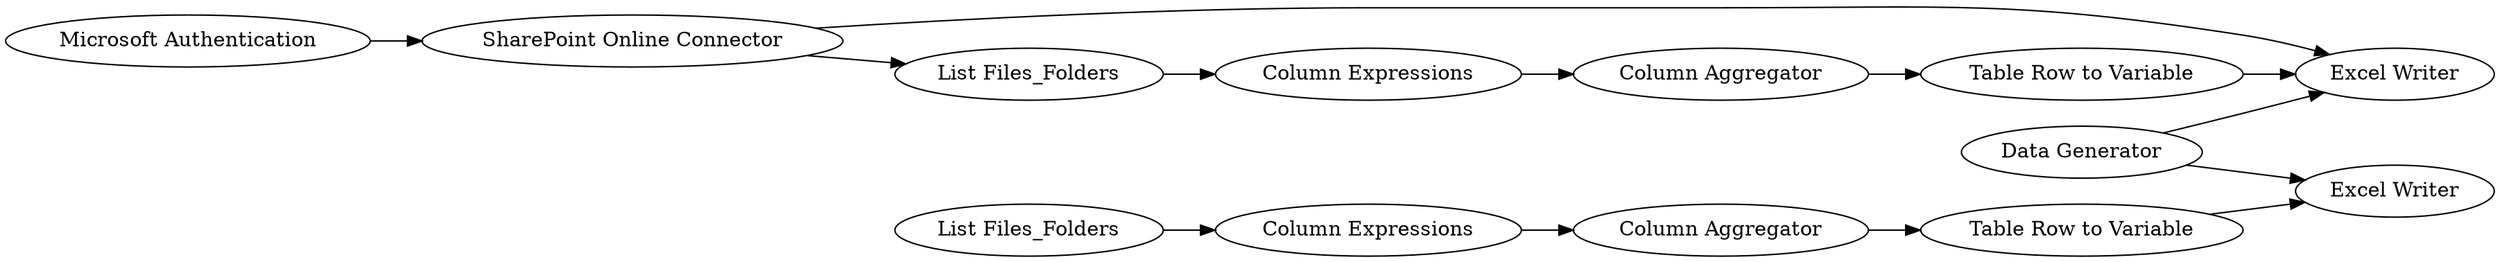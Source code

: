 digraph {
	12 -> 10
	9 -> 14
	7 -> 5
	10 -> 14
	3 -> 8
	16 -> 9
	8 -> 7
	9 -> 13
	11 -> 12
	2 -> 3
	1 -> 14
	13 -> 11
	1 -> 5
	5 [label="Excel Writer"]
	16 [label="Microsoft Authentication"]
	13 [label="List Files_Folders"]
	1 [label="Data Generator"]
	7 [label="Table Row to Variable"]
	12 [label="Column Aggregator"]
	9 [label="SharePoint Online Connector"]
	11 [label="Column Expressions"]
	8 [label="Column Aggregator"]
	14 [label="Excel Writer"]
	3 [label="Column Expressions"]
	2 [label="List Files_Folders"]
	10 [label="Table Row to Variable"]
	rankdir=LR
}
